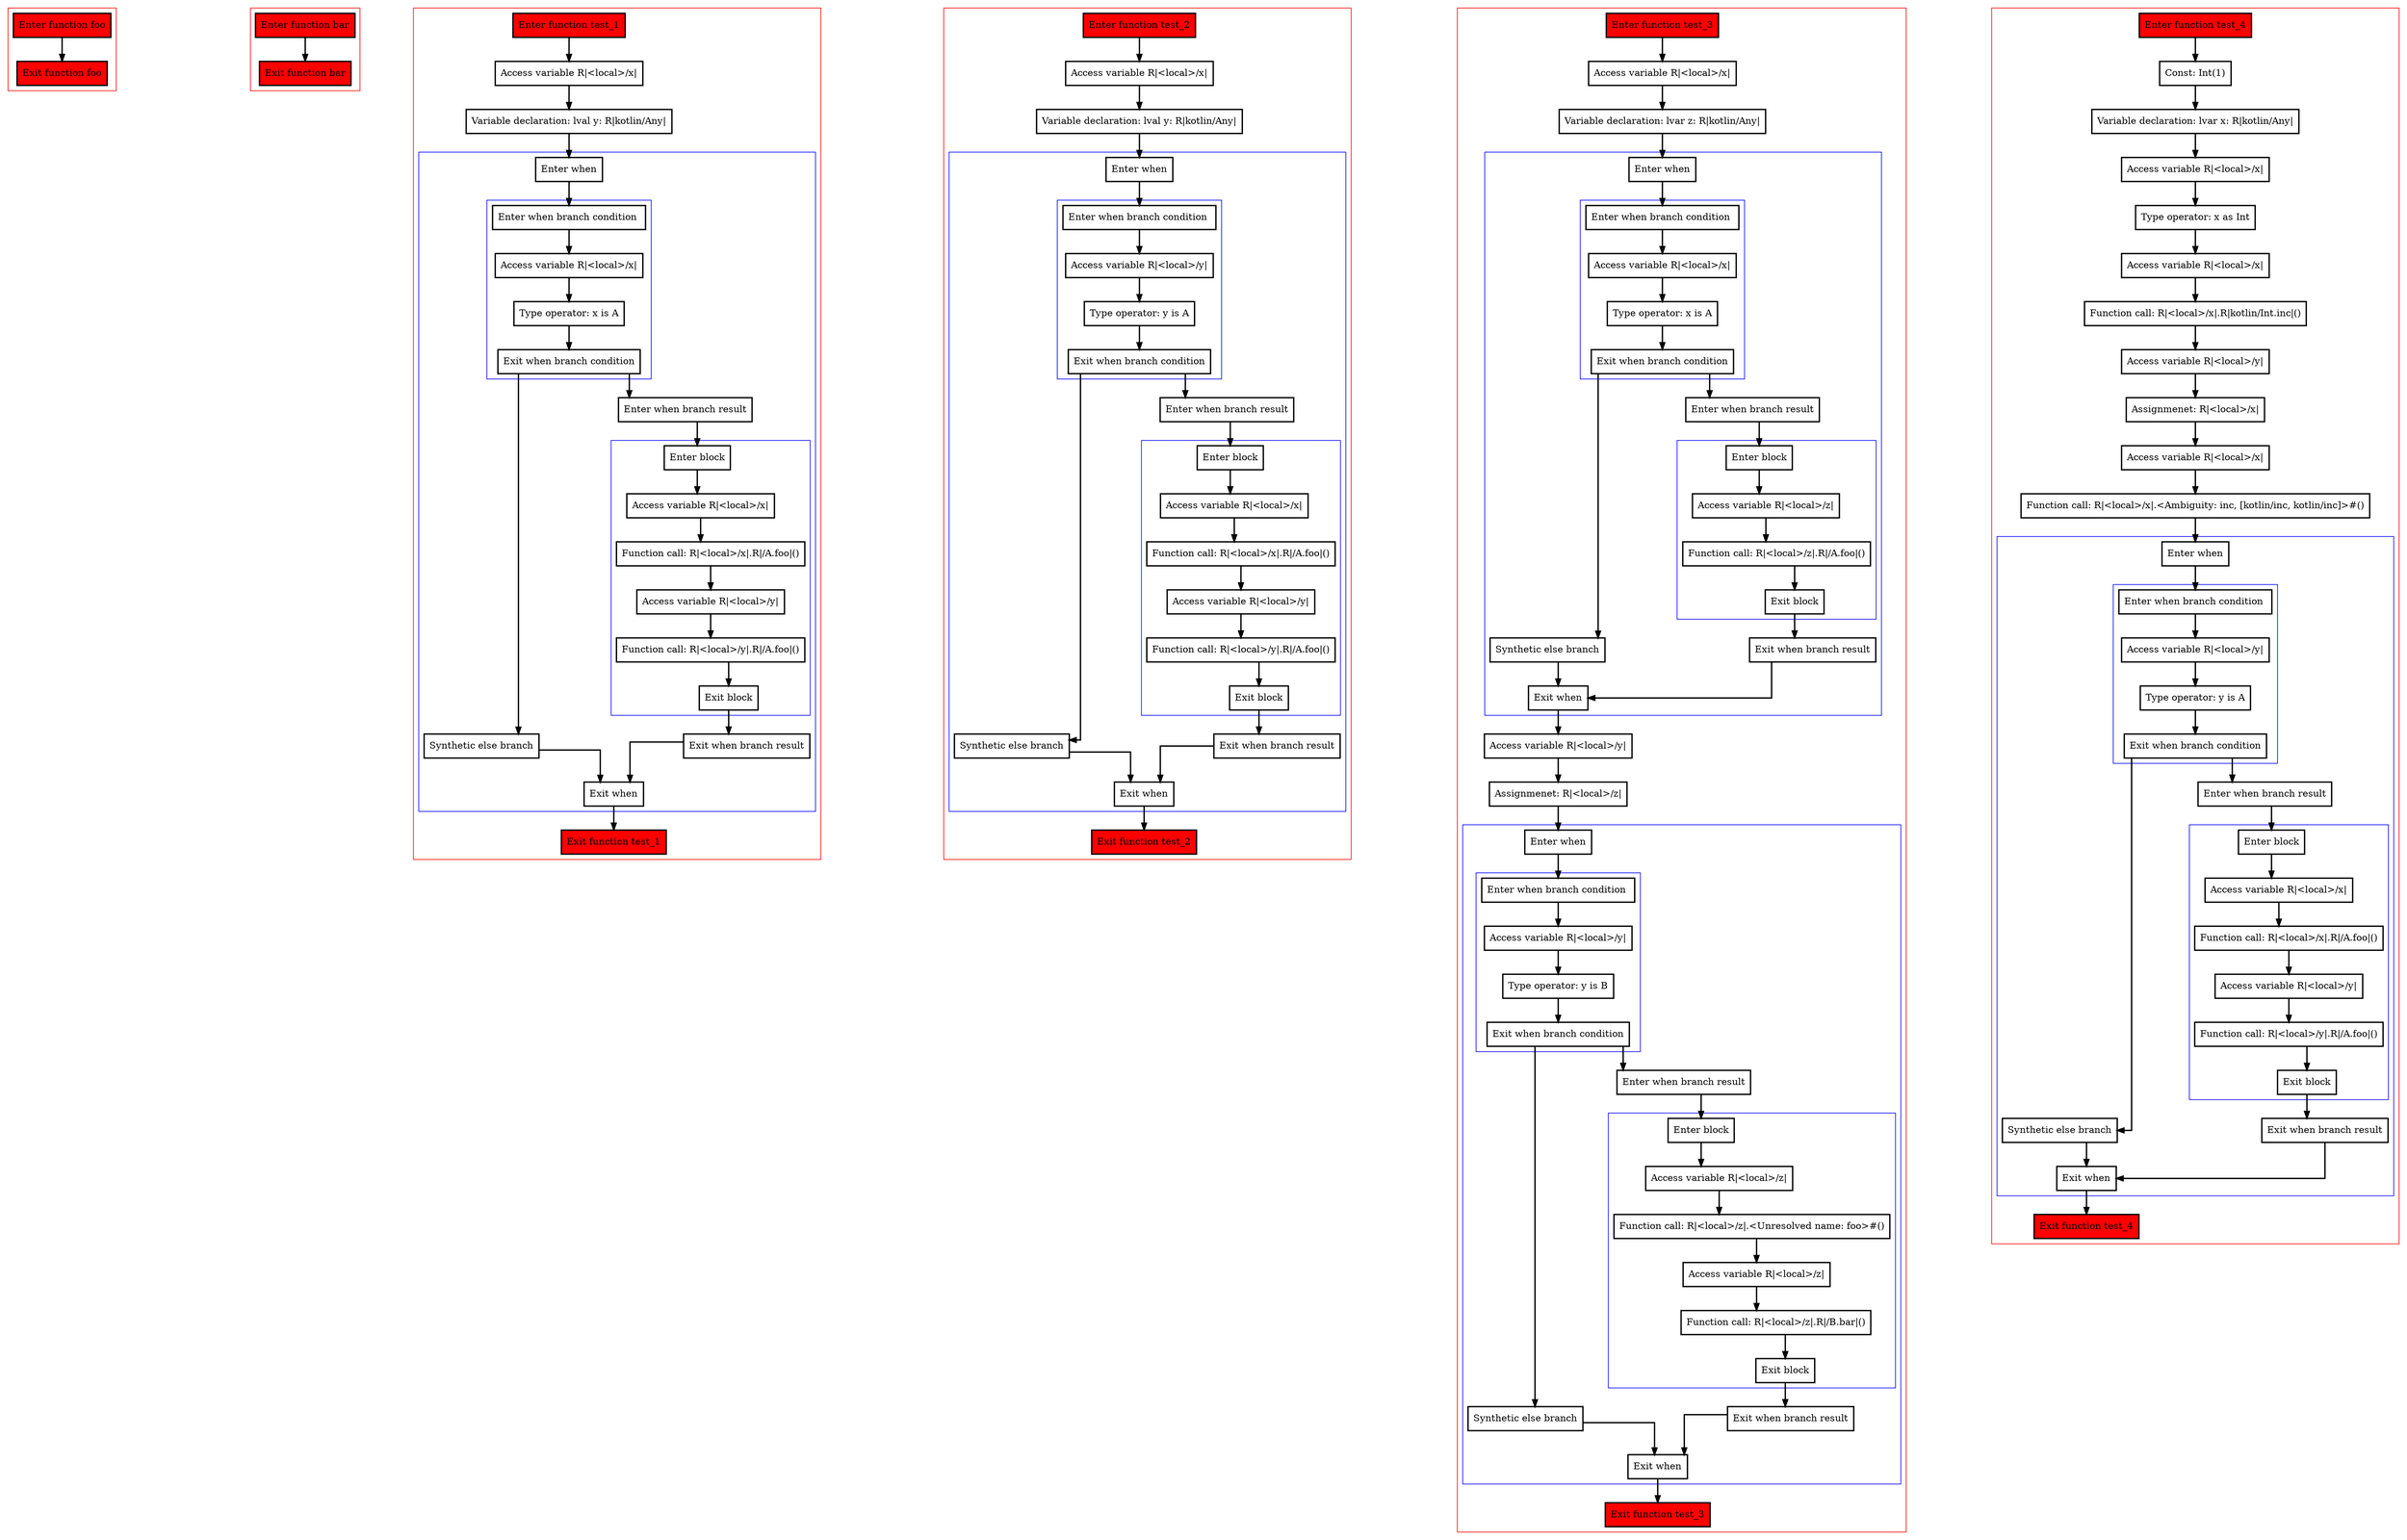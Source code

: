 digraph boundSmartcasts_kt {
  graph [splines=ortho nodesep=3]
  node [shape=box penwidth=2]
  edge [penwidth=2]

  subgraph cluster_0 {
    color=red
    0 [label="Enter function foo" style="filled" fillcolor=red];
    1 [label="Exit function foo" style="filled" fillcolor=red];
  }

  0 -> {1};

  subgraph cluster_1 {
    color=red
    2 [label="Enter function bar" style="filled" fillcolor=red];
    3 [label="Exit function bar" style="filled" fillcolor=red];
  }

  2 -> {3};

  subgraph cluster_2 {
    color=red
    4 [label="Enter function test_1" style="filled" fillcolor=red];
    5 [label="Access variable R|<local>/x|"];
    6 [label="Variable declaration: lval y: R|kotlin/Any|"];
    subgraph cluster_3 {
      color=blue
      7 [label="Enter when"];
      subgraph cluster_4 {
        color=blue
        8 [label="Enter when branch condition "];
        9 [label="Access variable R|<local>/x|"];
        10 [label="Type operator: x is A"];
        11 [label="Exit when branch condition"];
      }
      12 [label="Synthetic else branch"];
      13 [label="Enter when branch result"];
      subgraph cluster_5 {
        color=blue
        14 [label="Enter block"];
        15 [label="Access variable R|<local>/x|"];
        16 [label="Function call: R|<local>/x|.R|/A.foo|()"];
        17 [label="Access variable R|<local>/y|"];
        18 [label="Function call: R|<local>/y|.R|/A.foo|()"];
        19 [label="Exit block"];
      }
      20 [label="Exit when branch result"];
      21 [label="Exit when"];
    }
    22 [label="Exit function test_1" style="filled" fillcolor=red];
  }

  4 -> {5};
  5 -> {6};
  6 -> {7};
  7 -> {8};
  8 -> {9};
  9 -> {10};
  10 -> {11};
  11 -> {13 12};
  12 -> {21};
  13 -> {14};
  14 -> {15};
  15 -> {16};
  16 -> {17};
  17 -> {18};
  18 -> {19};
  19 -> {20};
  20 -> {21};
  21 -> {22};

  subgraph cluster_6 {
    color=red
    23 [label="Enter function test_2" style="filled" fillcolor=red];
    24 [label="Access variable R|<local>/x|"];
    25 [label="Variable declaration: lval y: R|kotlin/Any|"];
    subgraph cluster_7 {
      color=blue
      26 [label="Enter when"];
      subgraph cluster_8 {
        color=blue
        27 [label="Enter when branch condition "];
        28 [label="Access variable R|<local>/y|"];
        29 [label="Type operator: y is A"];
        30 [label="Exit when branch condition"];
      }
      31 [label="Synthetic else branch"];
      32 [label="Enter when branch result"];
      subgraph cluster_9 {
        color=blue
        33 [label="Enter block"];
        34 [label="Access variable R|<local>/x|"];
        35 [label="Function call: R|<local>/x|.R|/A.foo|()"];
        36 [label="Access variable R|<local>/y|"];
        37 [label="Function call: R|<local>/y|.R|/A.foo|()"];
        38 [label="Exit block"];
      }
      39 [label="Exit when branch result"];
      40 [label="Exit when"];
    }
    41 [label="Exit function test_2" style="filled" fillcolor=red];
  }

  23 -> {24};
  24 -> {25};
  25 -> {26};
  26 -> {27};
  27 -> {28};
  28 -> {29};
  29 -> {30};
  30 -> {32 31};
  31 -> {40};
  32 -> {33};
  33 -> {34};
  34 -> {35};
  35 -> {36};
  36 -> {37};
  37 -> {38};
  38 -> {39};
  39 -> {40};
  40 -> {41};

  subgraph cluster_10 {
    color=red
    42 [label="Enter function test_3" style="filled" fillcolor=red];
    43 [label="Access variable R|<local>/x|"];
    44 [label="Variable declaration: lvar z: R|kotlin/Any|"];
    subgraph cluster_11 {
      color=blue
      45 [label="Enter when"];
      subgraph cluster_12 {
        color=blue
        46 [label="Enter when branch condition "];
        47 [label="Access variable R|<local>/x|"];
        48 [label="Type operator: x is A"];
        49 [label="Exit when branch condition"];
      }
      50 [label="Synthetic else branch"];
      51 [label="Enter when branch result"];
      subgraph cluster_13 {
        color=blue
        52 [label="Enter block"];
        53 [label="Access variable R|<local>/z|"];
        54 [label="Function call: R|<local>/z|.R|/A.foo|()"];
        55 [label="Exit block"];
      }
      56 [label="Exit when branch result"];
      57 [label="Exit when"];
    }
    58 [label="Access variable R|<local>/y|"];
    59 [label="Assignmenet: R|<local>/z|"];
    subgraph cluster_14 {
      color=blue
      60 [label="Enter when"];
      subgraph cluster_15 {
        color=blue
        61 [label="Enter when branch condition "];
        62 [label="Access variable R|<local>/y|"];
        63 [label="Type operator: y is B"];
        64 [label="Exit when branch condition"];
      }
      65 [label="Synthetic else branch"];
      66 [label="Enter when branch result"];
      subgraph cluster_16 {
        color=blue
        67 [label="Enter block"];
        68 [label="Access variable R|<local>/z|"];
        69 [label="Function call: R|<local>/z|.<Unresolved name: foo>#()"];
        70 [label="Access variable R|<local>/z|"];
        71 [label="Function call: R|<local>/z|.R|/B.bar|()"];
        72 [label="Exit block"];
      }
      73 [label="Exit when branch result"];
      74 [label="Exit when"];
    }
    75 [label="Exit function test_3" style="filled" fillcolor=red];
  }

  42 -> {43};
  43 -> {44};
  44 -> {45};
  45 -> {46};
  46 -> {47};
  47 -> {48};
  48 -> {49};
  49 -> {51 50};
  50 -> {57};
  51 -> {52};
  52 -> {53};
  53 -> {54};
  54 -> {55};
  55 -> {56};
  56 -> {57};
  57 -> {58};
  58 -> {59};
  59 -> {60};
  60 -> {61};
  61 -> {62};
  62 -> {63};
  63 -> {64};
  64 -> {66 65};
  65 -> {74};
  66 -> {67};
  67 -> {68};
  68 -> {69};
  69 -> {70};
  70 -> {71};
  71 -> {72};
  72 -> {73};
  73 -> {74};
  74 -> {75};

  subgraph cluster_17 {
    color=red
    76 [label="Enter function test_4" style="filled" fillcolor=red];
    77 [label="Const: Int(1)"];
    78 [label="Variable declaration: lvar x: R|kotlin/Any|"];
    79 [label="Access variable R|<local>/x|"];
    80 [label="Type operator: x as Int"];
    81 [label="Access variable R|<local>/x|"];
    82 [label="Function call: R|<local>/x|.R|kotlin/Int.inc|()"];
    83 [label="Access variable R|<local>/y|"];
    84 [label="Assignmenet: R|<local>/x|"];
    85 [label="Access variable R|<local>/x|"];
    86 [label="Function call: R|<local>/x|.<Ambiguity: inc, [kotlin/inc, kotlin/inc]>#()"];
    subgraph cluster_18 {
      color=blue
      87 [label="Enter when"];
      subgraph cluster_19 {
        color=blue
        88 [label="Enter when branch condition "];
        89 [label="Access variable R|<local>/y|"];
        90 [label="Type operator: y is A"];
        91 [label="Exit when branch condition"];
      }
      92 [label="Synthetic else branch"];
      93 [label="Enter when branch result"];
      subgraph cluster_20 {
        color=blue
        94 [label="Enter block"];
        95 [label="Access variable R|<local>/x|"];
        96 [label="Function call: R|<local>/x|.R|/A.foo|()"];
        97 [label="Access variable R|<local>/y|"];
        98 [label="Function call: R|<local>/y|.R|/A.foo|()"];
        99 [label="Exit block"];
      }
      100 [label="Exit when branch result"];
      101 [label="Exit when"];
    }
    102 [label="Exit function test_4" style="filled" fillcolor=red];
  }

  76 -> {77};
  77 -> {78};
  78 -> {79};
  79 -> {80};
  80 -> {81};
  81 -> {82};
  82 -> {83};
  83 -> {84};
  84 -> {85};
  85 -> {86};
  86 -> {87};
  87 -> {88};
  88 -> {89};
  89 -> {90};
  90 -> {91};
  91 -> {93 92};
  92 -> {101};
  93 -> {94};
  94 -> {95};
  95 -> {96};
  96 -> {97};
  97 -> {98};
  98 -> {99};
  99 -> {100};
  100 -> {101};
  101 -> {102};

}
